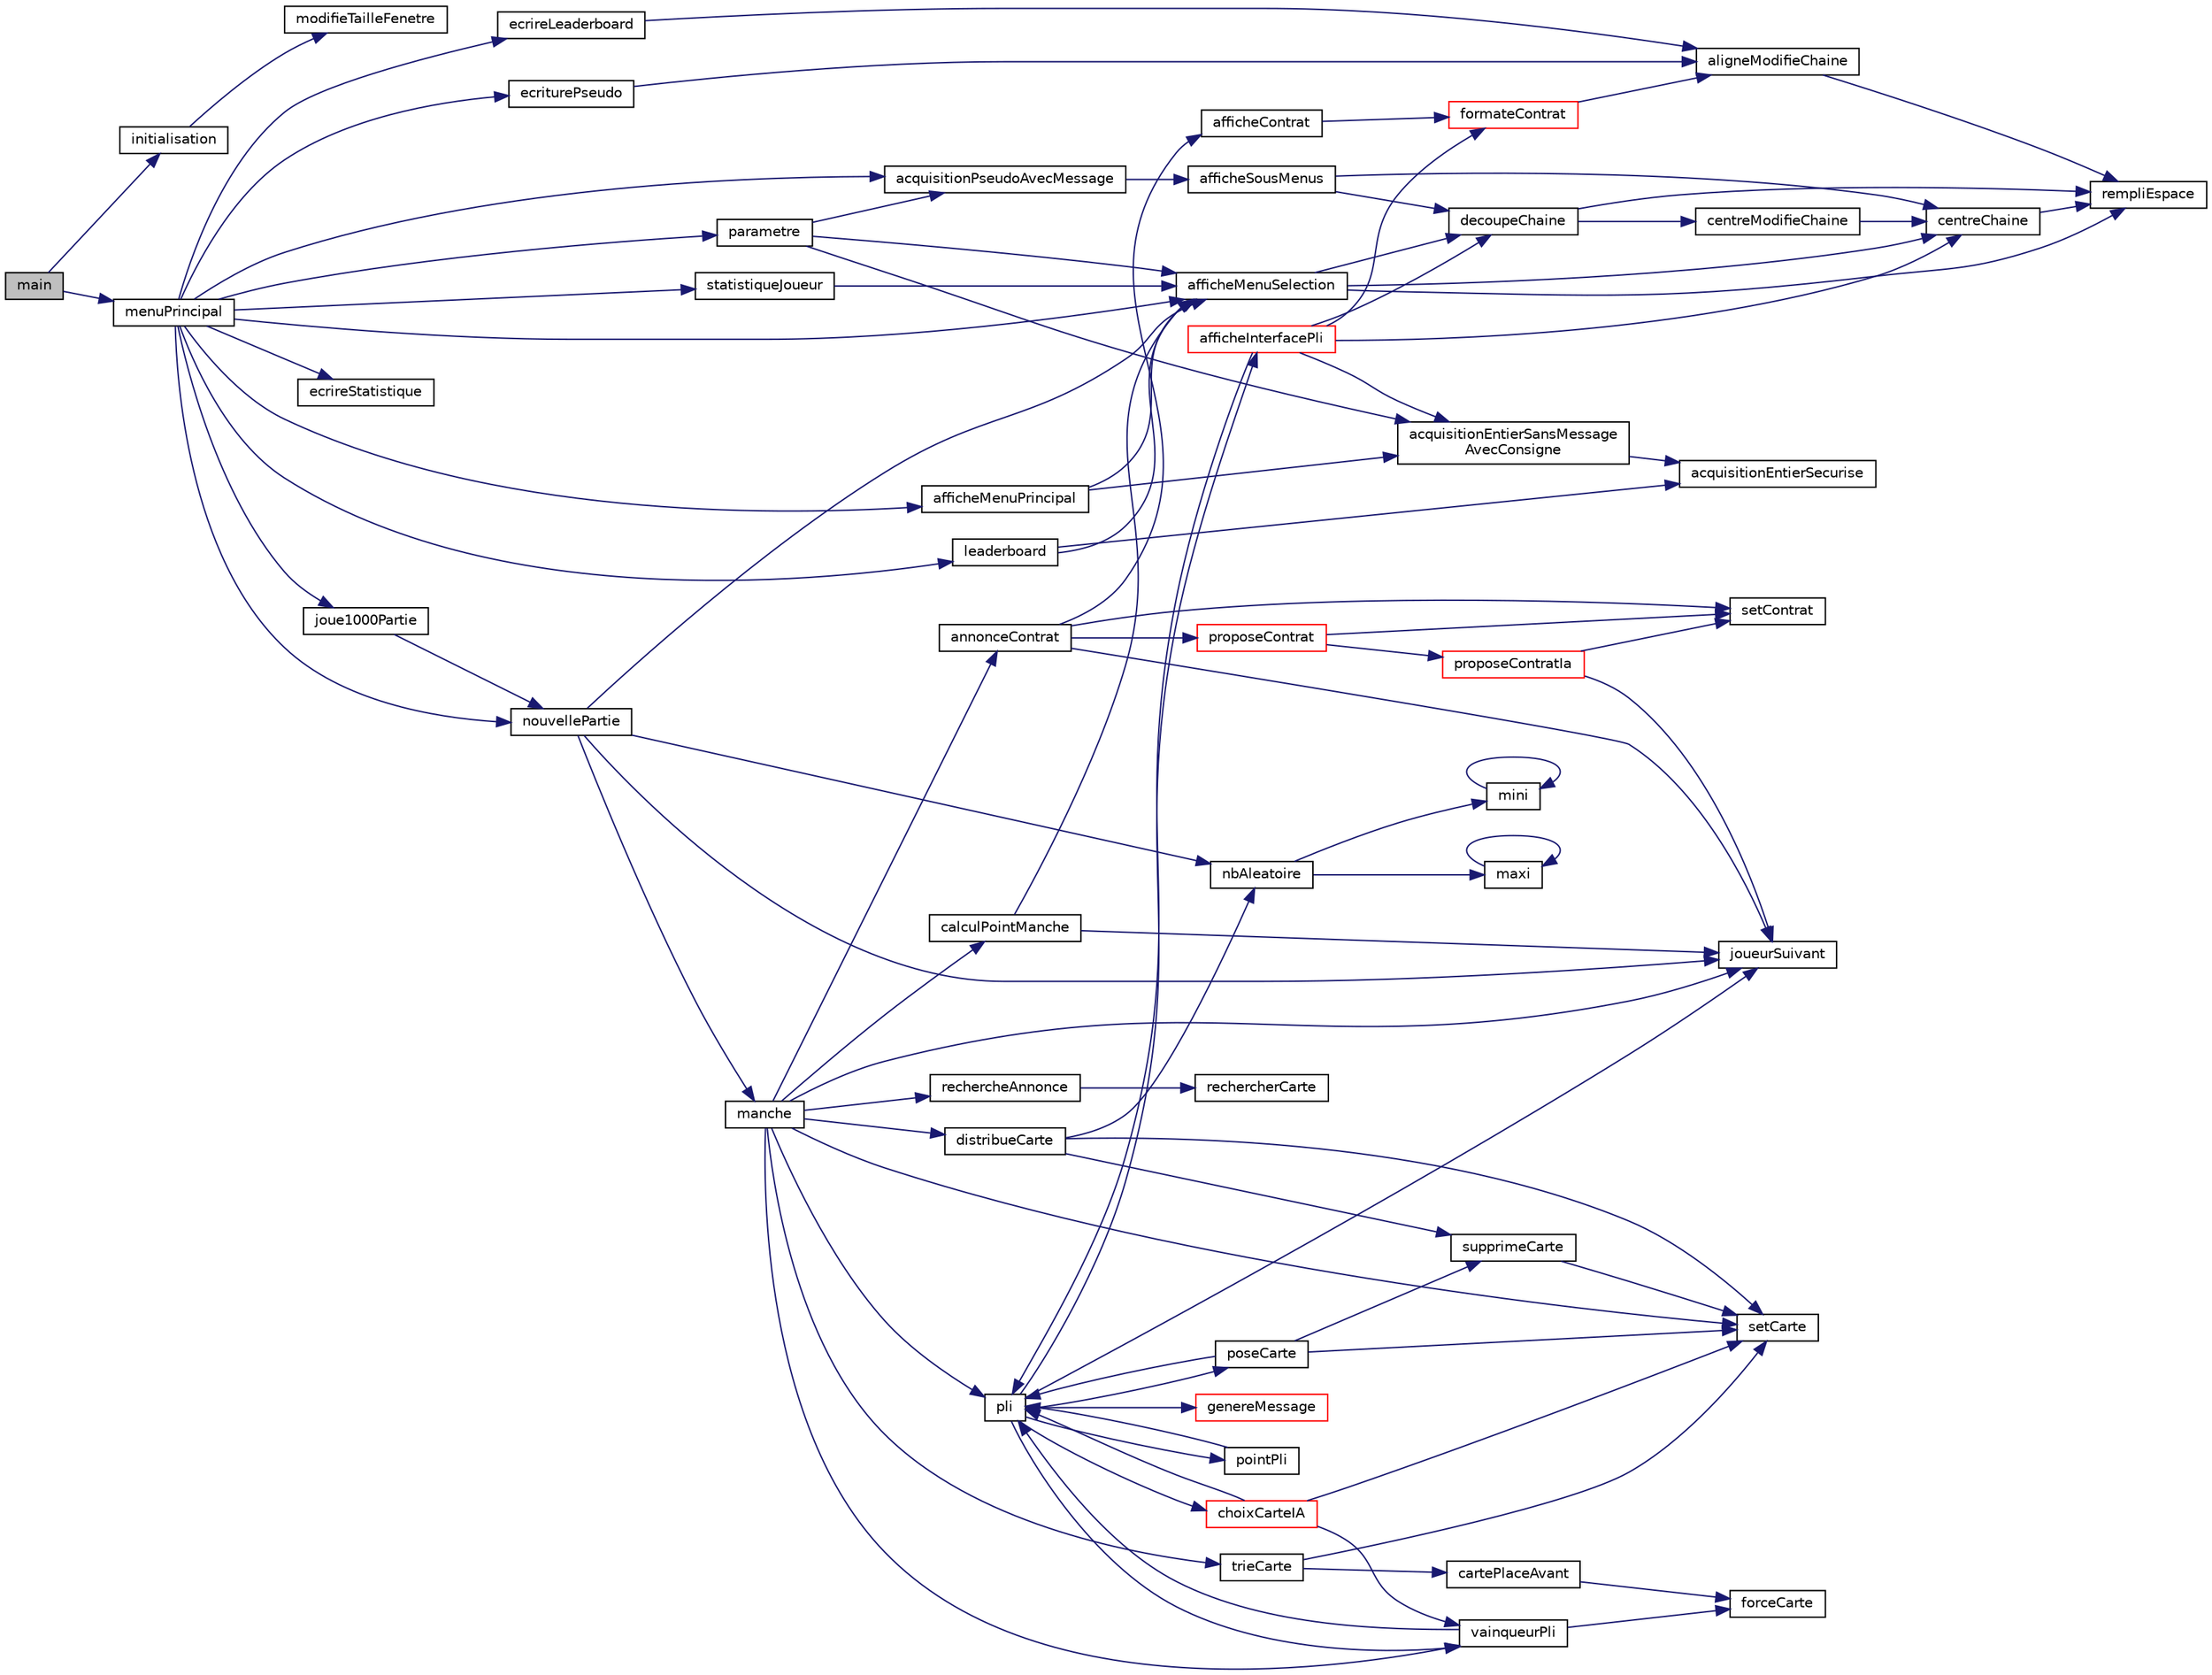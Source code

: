 digraph "main"
{
 // LATEX_PDF_SIZE
  edge [fontname="Helvetica",fontsize="10",labelfontname="Helvetica",labelfontsize="10"];
  node [fontname="Helvetica",fontsize="10",shape=record];
  rankdir="LR";
  Node1 [label="main",height=0.2,width=0.4,color="black", fillcolor="grey75", style="filled", fontcolor="black",tooltip="Entrée du programme."];
  Node1 -> Node2 [color="midnightblue",fontsize="10",style="solid"];
  Node2 [label="initialisation",height=0.2,width=0.4,color="black", fillcolor="white", style="filled",URL="$general_8c.html#a7a3238715d030c42dde5f4539c9ca3b3",tooltip="fonction qui gÃ¨re l'initialitation et le lancement du programme"];
  Node2 -> Node3 [color="midnightblue",fontsize="10",style="solid"];
  Node3 [label="modifieTailleFenetre",height=0.2,width=0.4,color="black", fillcolor="white", style="filled",URL="$affichage_8c.html#a25cb786f432ed01160d9268cdccbe7dc",tooltip="modifie la taille de la fenetre dans laquel le programme s'execute"];
  Node1 -> Node4 [color="midnightblue",fontsize="10",style="solid"];
  Node4 [label="menuPrincipal",height=0.2,width=0.4,color="black", fillcolor="white", style="filled",URL="$general_8c.html#adfbaa271f44d828c6a42ce7e9affee88",tooltip="fonction qui gÃ¨re le debut de la partie"];
  Node4 -> Node5 [color="midnightblue",fontsize="10",style="solid"];
  Node5 [label="acquisitionPseudoAvecMessage",height=0.2,width=0.4,color="black", fillcolor="white", style="filled",URL="$acquisition_8c.html#afcd1bfa47bc634de2b8467f3191b8782",tooltip="acquisition d'un pseudo saisi par l'utilisateur avec message d'erreur"];
  Node5 -> Node6 [color="midnightblue",fontsize="10",style="solid"];
  Node6 [label="afficheSousMenus",height=0.2,width=0.4,color="black", fillcolor="white", style="filled",URL="$affichage_8c.html#a77a2c701d655e817f1fe4c56c883af3f",tooltip="affiche les différents sous menus"];
  Node6 -> Node7 [color="midnightblue",fontsize="10",style="solid"];
  Node7 [label="centreChaine",height=0.2,width=0.4,color="black", fillcolor="white", style="filled",URL="$formatage_chaine_8c.html#ae9b1a537c2b31ecd1400d3644bb180af",tooltip="transphorme une chaine de caractère de longeur inconue en une chaine de caratère fixé de tel sorte qu..."];
  Node7 -> Node8 [color="midnightblue",fontsize="10",style="solid"];
  Node8 [label="rempliEspace",height=0.2,width=0.4,color="black", fillcolor="white", style="filled",URL="$formatage_chaine_8c.html#acbb12af7b4e8b15a8d366abae8fe5ca3",tooltip="rempli une chaine de caractère de nbEspace caractère espace ' '"];
  Node6 -> Node9 [color="midnightblue",fontsize="10",style="solid"];
  Node9 [label="decoupeChaine",height=0.2,width=0.4,color="black", fillcolor="white", style="filled",URL="$formatage_chaine_8c.html#ad598bad9520e1d05637504cf2890a947",tooltip="fontion qui permet de découper une chaine de caracère en plusieur chaine de taille fixée en coupant s..."];
  Node9 -> Node10 [color="midnightblue",fontsize="10",style="solid"];
  Node10 [label="centreModifieChaine",height=0.2,width=0.4,color="black", fillcolor="white", style="filled",URL="$formatage_chaine_8c.html#a3a016c722803925f63f13d6218d6d1de",tooltip="transforme une chaine de cararactère en sa vertion centrée"];
  Node10 -> Node7 [color="midnightblue",fontsize="10",style="solid"];
  Node9 -> Node8 [color="midnightblue",fontsize="10",style="solid"];
  Node4 -> Node11 [color="midnightblue",fontsize="10",style="solid"];
  Node11 [label="afficheMenuPrincipal",height=0.2,width=0.4,color="black", fillcolor="white", style="filled",URL="$affichage_8c.html#ac892324566767801d485fad58318f635",tooltip="affiche le logo du jeu puis le menu principal"];
  Node11 -> Node12 [color="midnightblue",fontsize="10",style="solid"];
  Node12 [label="acquisitionEntierSansMessage\lAvecConsigne",height=0.2,width=0.4,color="black", fillcolor="white", style="filled",URL="$acquisition_8c.html#ad54a41d9f5d23da0cfe75569c1c58fd3",tooltip="accisition d'un entier saisi par l'utilisateur sans message d'erreur entre 2 entiers avec une consign..."];
  Node12 -> Node13 [color="midnightblue",fontsize="10",style="solid"];
  Node13 [label="acquisitionEntierSecurise",height=0.2,width=0.4,color="black", fillcolor="white", style="filled",URL="$acquisition_8c.html#a29f102dc63957f1bd52030075bb9beef",tooltip="fonction qui fait l'acquisition securisée d'un nombre"];
  Node11 -> Node14 [color="midnightblue",fontsize="10",style="solid"];
  Node14 [label="afficheMenuSelection",height=0.2,width=0.4,color="black", fillcolor="white", style="filled",URL="$affichage_8c.html#a978cd3d8ff9f4afa72856d33ad0dea81",tooltip="affiche dans un cadre plusieurs chaines de carractères avec un certain nombre de lignes sautée entre ..."];
  Node14 -> Node7 [color="midnightblue",fontsize="10",style="solid"];
  Node14 -> Node9 [color="midnightblue",fontsize="10",style="solid"];
  Node14 -> Node8 [color="midnightblue",fontsize="10",style="solid"];
  Node4 -> Node14 [color="midnightblue",fontsize="10",style="solid"];
  Node4 -> Node15 [color="midnightblue",fontsize="10",style="solid"];
  Node15 [label="ecrireLeaderboard",height=0.2,width=0.4,color="black", fillcolor="white", style="filled",URL="$gestion_fichier_8c.html#a7e238d3b3fe49a72cf5deb9757d4466e",tooltip="vÃ©rifie si un nouveau record Ã&#160; Ã©tÃ© battu et l'ajoute si c'est le cas"];
  Node15 -> Node16 [color="midnightblue",fontsize="10",style="solid"];
  Node16 [label="aligneModifieChaine",height=0.2,width=0.4,color="black", fillcolor="white", style="filled",URL="$formatage_chaine_8c.html#a416dc0656ec712c3624275a4aefb85c6",tooltip="transforme une chaine de cararactère en sa vertion aligné a gauche"];
  Node16 -> Node8 [color="midnightblue",fontsize="10",style="solid"];
  Node4 -> Node17 [color="midnightblue",fontsize="10",style="solid"];
  Node17 [label="ecrireStatistique",height=0.2,width=0.4,color="black", fillcolor="white", style="filled",URL="$gestion_fichier_8c.html#a72c9b768b73e0805b86215b86a67c8bd",tooltip="modifie la valeur d'une statistique dans le fichier de sauvegarde des scores"];
  Node4 -> Node18 [color="midnightblue",fontsize="10",style="solid"];
  Node18 [label="ecriturePseudo",height=0.2,width=0.4,color="black", fillcolor="white", style="filled",URL="$gestion_fichier_8c.html#a90d5f557067c87ecf4dd33f4345f5f2e",tooltip="fonction qui recherche dans un fichier si le joueur est deja enregistrÃ© au le rajoute Ã&#160; la fin si c..."];
  Node18 -> Node16 [color="midnightblue",fontsize="10",style="solid"];
  Node4 -> Node19 [color="midnightblue",fontsize="10",style="solid"];
  Node19 [label="joue1000Partie",height=0.2,width=0.4,color="black", fillcolor="white", style="filled",URL="$autre_8c.html#ab8d4df8f4e03f038b98f6d96a2eaefd2",tooltip="joue n partie aves uniquement des ia pour controler si tout ce passe bien et reuceillir des statistiq..."];
  Node19 -> Node20 [color="midnightblue",fontsize="10",style="solid"];
  Node20 [label="nouvellePartie",height=0.2,width=0.4,color="black", fillcolor="white", style="filled",URL="$general_8c.html#a1faac25606ba09c4cdbcf54a142dbe0c",tooltip="lancement d'une nouvelle partie"];
  Node20 -> Node14 [color="midnightblue",fontsize="10",style="solid"];
  Node20 -> Node21 [color="midnightblue",fontsize="10",style="solid"];
  Node21 [label="joueurSuivant",height=0.2,width=0.4,color="black", fillcolor="white", style="filled",URL="$autre_8c.html#a9028074829d59ddc4481ae51036fc9ef",tooltip="passe au joueur suivant"];
  Node20 -> Node22 [color="midnightblue",fontsize="10",style="solid"];
  Node22 [label="manche",height=0.2,width=0.4,color="black", fillcolor="white", style="filled",URL="$general_8c.html#a82e65877686a049b4bee9160af15c97f",tooltip="lancement d'une manche"];
  Node22 -> Node23 [color="midnightblue",fontsize="10",style="solid"];
  Node23 [label="annonceContrat",height=0.2,width=0.4,color="black", fillcolor="white", style="filled",URL="$general_8c.html#a6eeea9d2fea8b2c504b0051af39f7c80",tooltip="gÃ¨re l'annonce et la surenchÃ¨re des contats par les joueurs"];
  Node23 -> Node24 [color="midnightblue",fontsize="10",style="solid"];
  Node24 [label="afficheContrat",height=0.2,width=0.4,color="black", fillcolor="white", style="filled",URL="$affichage_8c.html#abd791297578af449761083408a1b4462",tooltip="affiche un contrat"];
  Node24 -> Node25 [color="midnightblue",fontsize="10",style="solid"];
  Node25 [label="formateContrat",height=0.2,width=0.4,color="red", fillcolor="white", style="filled",URL="$formatage_chaine_8c.html#a76b00dd8006b0682ba30099e193d4dd0",tooltip="stocke dans des chaine de caractère les info du contrat"];
  Node25 -> Node16 [color="midnightblue",fontsize="10",style="solid"];
  Node23 -> Node21 [color="midnightblue",fontsize="10",style="solid"];
  Node23 -> Node27 [color="midnightblue",fontsize="10",style="solid"];
  Node27 [label="proposeContrat",height=0.2,width=0.4,color="red", fillcolor="white", style="filled",URL="$general_8c.html#abde08a751131f9afc15de6fc616348f6",tooltip="proposition d'un contrat par un joueur"];
  Node27 -> Node28 [color="midnightblue",fontsize="10",style="solid"];
  Node28 [label="proposeContratIa",height=0.2,width=0.4,color="red", fillcolor="white", style="filled",URL="$ia_8c.html#ac4ece833f773f242d312062bf3869086",tooltip="proposition par l'ia d'un contrat"];
  Node28 -> Node21 [color="midnightblue",fontsize="10",style="solid"];
  Node28 -> Node30 [color="midnightblue",fontsize="10",style="solid"];
  Node30 [label="setContrat",height=0.2,width=0.4,color="black", fillcolor="white", style="filled",URL="$autre_8c.html#a1613864902e98bd6d49e9d82bedcbe1c",tooltip="définit un contrat"];
  Node27 -> Node30 [color="midnightblue",fontsize="10",style="solid"];
  Node23 -> Node30 [color="midnightblue",fontsize="10",style="solid"];
  Node22 -> Node37 [color="midnightblue",fontsize="10",style="solid"];
  Node37 [label="calculPointManche",height=0.2,width=0.4,color="black", fillcolor="white", style="filled",URL="$general_8c.html#ae2494afb9457cbcf96753839016abbb6",tooltip="compte les point gagnÃ© par chaque joueur au cour de la manche e fonction du contrat et ajoute ces po..."];
  Node37 -> Node14 [color="midnightblue",fontsize="10",style="solid"];
  Node37 -> Node21 [color="midnightblue",fontsize="10",style="solid"];
  Node22 -> Node38 [color="midnightblue",fontsize="10",style="solid"];
  Node38 [label="distribueCarte",height=0.2,width=0.4,color="black", fillcolor="white", style="filled",URL="$gestion_carte_8c.html#ae1326a1796189845699f614535268322",tooltip="distribue les cartes entre les différent joueur"];
  Node38 -> Node39 [color="midnightblue",fontsize="10",style="solid"];
  Node39 [label="nbAleatoire",height=0.2,width=0.4,color="black", fillcolor="white", style="filled",URL="$autre_8c.html#a1fe3fe4b2fbc888f6af5db69f6cc72f6",tooltip="renvoit in nombre aléatoire entre deux bornes"];
  Node39 -> Node40 [color="midnightblue",fontsize="10",style="solid"];
  Node40 [label="maxi",height=0.2,width=0.4,color="black", fillcolor="white", style="filled",URL="$tableau_8c.html#abb9a32acf6c0aa09923d2ebaeae71c7e",tooltip="trouve la valeur maximum d'un tableau"];
  Node40 -> Node40 [color="midnightblue",fontsize="10",style="solid"];
  Node39 -> Node41 [color="midnightblue",fontsize="10",style="solid"];
  Node41 [label="mini",height=0.2,width=0.4,color="black", fillcolor="white", style="filled",URL="$tableau_8c.html#aabc5dc617777ef63ecbd9748a76d0946",tooltip="trouve la valeur minimum d'un tableau"];
  Node41 -> Node41 [color="midnightblue",fontsize="10",style="solid"];
  Node38 -> Node42 [color="midnightblue",fontsize="10",style="solid"];
  Node42 [label="setCarte",height=0.2,width=0.4,color="black", fillcolor="white", style="filled",URL="$gestion_carte_8c.html#aa6ee6fa9bf13839d948e7df5f4199e0e",tooltip="donne une valeur et une couleur a une carte"];
  Node38 -> Node43 [color="midnightblue",fontsize="10",style="solid"];
  Node43 [label="supprimeCarte",height=0.2,width=0.4,color="black", fillcolor="white", style="filled",URL="$gestion_carte_8c.html#a77b2ed8ac4298678feea52baa2e9cf0e",tooltip="supprime une carte d'un tableau et réduit la taille de ce tableu par le bas"];
  Node43 -> Node42 [color="midnightblue",fontsize="10",style="solid"];
  Node22 -> Node21 [color="midnightblue",fontsize="10",style="solid"];
  Node22 -> Node44 [color="midnightblue",fontsize="10",style="solid"];
  Node44 [label="pli",height=0.2,width=0.4,color="black", fillcolor="white", style="filled",URL="$general_8c.html#a09dedac7ae460c4fd07ebcc4af44568f",tooltip="fonction qui gÃ¨re un pli"];
  Node44 -> Node45 [color="midnightblue",fontsize="10",style="solid"];
  Node45 [label="afficheInterfacePli",height=0.2,width=0.4,color="red", fillcolor="white", style="filled",URL="$affichage_8c.html#a773118ff3accfbd267688f5e91f26ed7",tooltip="affiche l'interface de jeu durant un pli"];
  Node45 -> Node12 [color="midnightblue",fontsize="10",style="solid"];
  Node45 -> Node7 [color="midnightblue",fontsize="10",style="solid"];
  Node45 -> Node9 [color="midnightblue",fontsize="10",style="solid"];
  Node45 -> Node25 [color="midnightblue",fontsize="10",style="solid"];
  Node45 -> Node44 [color="midnightblue",fontsize="10",style="solid"];
  Node44 -> Node50 [color="midnightblue",fontsize="10",style="solid"];
  Node50 [label="choixCarteIA",height=0.2,width=0.4,color="red", fillcolor="white", style="filled",URL="$ia_8c.html#a10983e601bfd34bbbefac689ef4c4b53",tooltip="proposition de la pose d'une carte par l'IA"];
  Node50 -> Node44 [color="midnightblue",fontsize="10",style="solid"];
  Node50 -> Node42 [color="midnightblue",fontsize="10",style="solid"];
  Node50 -> Node49 [color="midnightblue",fontsize="10",style="solid"];
  Node49 [label="vainqueurPli",height=0.2,width=0.4,color="black", fillcolor="white", style="filled",URL="$gestion_carte_8c.html#aa27d92d54128016ef6bf0faee2de1eaa",tooltip="donne le vainquer d'un pli"];
  Node49 -> Node32 [color="midnightblue",fontsize="10",style="solid"];
  Node32 [label="forceCarte",height=0.2,width=0.4,color="black", fillcolor="white", style="filled",URL="$gestion_carte_8c.html#af903ef331292d446d28bdcd7a13ce6d8",tooltip="calcul la force d'une carte, en faisant la probabilitée qu'elle a de gagné contre toutes les autres c..."];
  Node49 -> Node44 [color="midnightblue",fontsize="10",style="solid"];
  Node44 -> Node51 [color="midnightblue",fontsize="10",style="solid"];
  Node51 [label="genereMessage",height=0.2,width=0.4,color="red", fillcolor="white", style="filled",URL="$formatage_chaine_8c.html#a0a9bbb51e5f916ca5bef2365312e23be",tooltip="génere un message et l'enregistre dans une chaine de caractère"];
  Node44 -> Node21 [color="midnightblue",fontsize="10",style="solid"];
  Node44 -> Node52 [color="midnightblue",fontsize="10",style="solid"];
  Node52 [label="pointPli",height=0.2,width=0.4,color="black", fillcolor="white", style="filled",URL="$autre_8c.html#a4fab4a48512193a409dc541bb38a999c",tooltip="compte le nombre de points d'un pli"];
  Node52 -> Node44 [color="midnightblue",fontsize="10",style="solid"];
  Node44 -> Node53 [color="midnightblue",fontsize="10",style="solid"];
  Node53 [label="poseCarte",height=0.2,width=0.4,color="black", fillcolor="white", style="filled",URL="$general_8c.html#a6c7b2721ebd2ba9c2cdd0d452f8cbe3f",tooltip="fonction qui verifie la validitÃ© d'une carte est la pose"];
  Node53 -> Node44 [color="midnightblue",fontsize="10",style="solid"];
  Node53 -> Node42 [color="midnightblue",fontsize="10",style="solid"];
  Node53 -> Node43 [color="midnightblue",fontsize="10",style="solid"];
  Node44 -> Node49 [color="midnightblue",fontsize="10",style="solid"];
  Node22 -> Node54 [color="midnightblue",fontsize="10",style="solid"];
  Node54 [label="rechercheAnnonce",height=0.2,width=0.4,color="black", fillcolor="white", style="filled",URL="$gestion_carte_8c.html#a60713486558430d396e98d6090e6db23",tooltip="rechere dans un tableau de cartes qui correspond a la main d'un joureur si il peut faire des anonc,..."];
  Node54 -> Node47 [color="midnightblue",fontsize="10",style="solid"];
  Node47 [label="rechercherCarte",height=0.2,width=0.4,color="black", fillcolor="white", style="filled",URL="$gestion_carte_8c.html#ac56fc1f7ac0fcff4617638f73704540e",tooltip="cherche dans un tableau de carte si il y a une certaine couleur ou une certaine valeur ou les deux"];
  Node22 -> Node42 [color="midnightblue",fontsize="10",style="solid"];
  Node22 -> Node55 [color="midnightblue",fontsize="10",style="solid"];
  Node55 [label="trieCarte",height=0.2,width=0.4,color="black", fillcolor="white", style="filled",URL="$gestion_carte_8c.html#a1ae8efe125a9388197c70d15f8b08c3a",tooltip="trie un tableau de cartes"];
  Node55 -> Node56 [color="midnightblue",fontsize="10",style="solid"];
  Node56 [label="cartePlaceAvant",height=0.2,width=0.4,color="black", fillcolor="white", style="filled",URL="$gestion_carte_8c.html#ad5f137155414b037892fcefbb4659c38",tooltip="permet de savoir si une carte doit etre placée avant lors du trie des cartes"];
  Node56 -> Node32 [color="midnightblue",fontsize="10",style="solid"];
  Node55 -> Node42 [color="midnightblue",fontsize="10",style="solid"];
  Node22 -> Node49 [color="midnightblue",fontsize="10",style="solid"];
  Node20 -> Node39 [color="midnightblue",fontsize="10",style="solid"];
  Node4 -> Node57 [color="midnightblue",fontsize="10",style="solid"];
  Node57 [label="leaderboard",height=0.2,width=0.4,color="black", fillcolor="white", style="filled",URL="$sous-menus_8c.html#aad28e5255a0adde0224260927ac30d19",tooltip="fonction qui recupère les meilleurs score dans un ficher et les affiche dans la console"];
  Node57 -> Node13 [color="midnightblue",fontsize="10",style="solid"];
  Node57 -> Node14 [color="midnightblue",fontsize="10",style="solid"];
  Node4 -> Node20 [color="midnightblue",fontsize="10",style="solid"];
  Node4 -> Node58 [color="midnightblue",fontsize="10",style="solid"];
  Node58 [label="parametre",height=0.2,width=0.4,color="black", fillcolor="white", style="filled",URL="$sous-menus_8c.html#a10bc1893d871aa90da78f2177d9ae053",tooltip="affiche le sous menu des paramètre, permet de changer le psedo de tout les ordinateur"];
  Node58 -> Node12 [color="midnightblue",fontsize="10",style="solid"];
  Node58 -> Node5 [color="midnightblue",fontsize="10",style="solid"];
  Node58 -> Node14 [color="midnightblue",fontsize="10",style="solid"];
  Node4 -> Node59 [color="midnightblue",fontsize="10",style="solid"];
  Node59 [label="statistiqueJoueur",height=0.2,width=0.4,color="black", fillcolor="white", style="filled",URL="$sous-menus_8c.html#a86a9072cfc6c02fa5369bd70c7ccd89a",tooltip="fonction qui recupère les statistiques du joueur et les affiches dans la console"];
  Node59 -> Node14 [color="midnightblue",fontsize="10",style="solid"];
}
